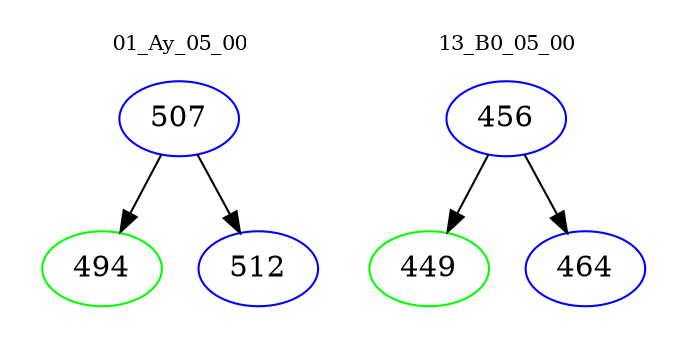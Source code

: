 digraph{
subgraph cluster_0 {
color = white
label = "01_Ay_05_00";
fontsize=10;
T0_507 [label="507", color="blue"]
T0_507 -> T0_494 [color="black"]
T0_494 [label="494", color="green"]
T0_507 -> T0_512 [color="black"]
T0_512 [label="512", color="blue"]
}
subgraph cluster_1 {
color = white
label = "13_B0_05_00";
fontsize=10;
T1_456 [label="456", color="blue"]
T1_456 -> T1_449 [color="black"]
T1_449 [label="449", color="green"]
T1_456 -> T1_464 [color="black"]
T1_464 [label="464", color="blue"]
}
}

